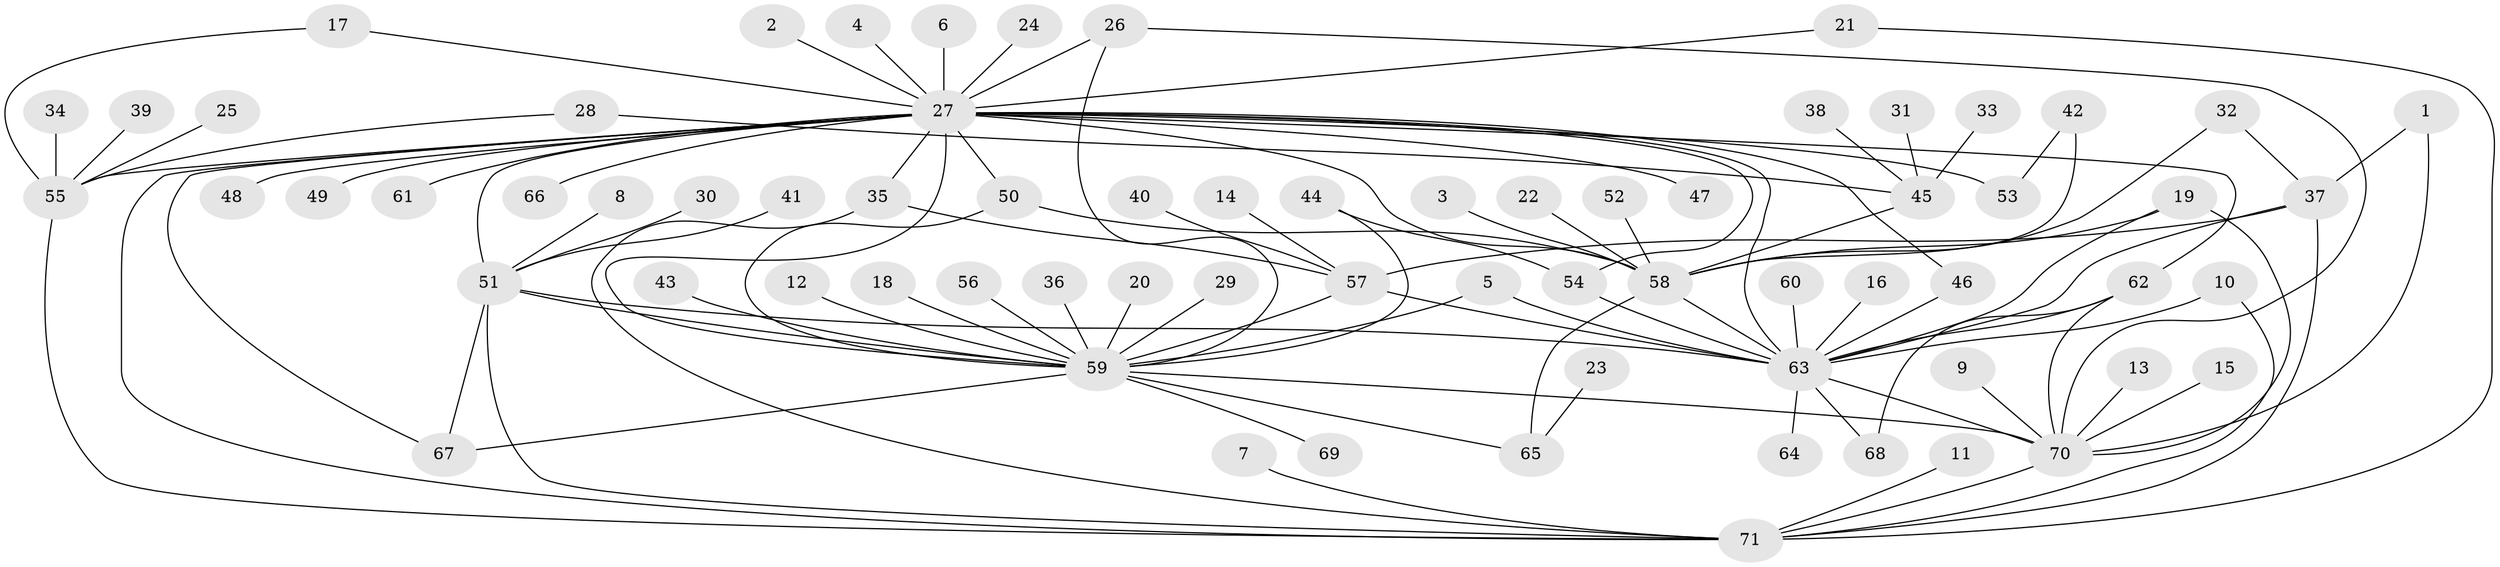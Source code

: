 // original degree distribution, {13: 0.007042253521126761, 20: 0.007042253521126761, 11: 0.007042253521126761, 24: 0.007042253521126761, 2: 0.24647887323943662, 7: 0.007042253521126761, 3: 0.11971830985915492, 10: 0.007042253521126761, 6: 0.007042253521126761, 5: 0.02112676056338028, 8: 0.007042253521126761, 9: 0.014084507042253521, 1: 0.49295774647887325, 19: 0.007042253521126761, 4: 0.04225352112676056}
// Generated by graph-tools (version 1.1) at 2025/49/03/09/25 03:49:48]
// undirected, 71 vertices, 105 edges
graph export_dot {
graph [start="1"]
  node [color=gray90,style=filled];
  1;
  2;
  3;
  4;
  5;
  6;
  7;
  8;
  9;
  10;
  11;
  12;
  13;
  14;
  15;
  16;
  17;
  18;
  19;
  20;
  21;
  22;
  23;
  24;
  25;
  26;
  27;
  28;
  29;
  30;
  31;
  32;
  33;
  34;
  35;
  36;
  37;
  38;
  39;
  40;
  41;
  42;
  43;
  44;
  45;
  46;
  47;
  48;
  49;
  50;
  51;
  52;
  53;
  54;
  55;
  56;
  57;
  58;
  59;
  60;
  61;
  62;
  63;
  64;
  65;
  66;
  67;
  68;
  69;
  70;
  71;
  1 -- 37 [weight=1.0];
  1 -- 70 [weight=1.0];
  2 -- 27 [weight=1.0];
  3 -- 58 [weight=1.0];
  4 -- 27 [weight=1.0];
  5 -- 59 [weight=1.0];
  5 -- 63 [weight=1.0];
  6 -- 27 [weight=1.0];
  7 -- 71 [weight=1.0];
  8 -- 51 [weight=1.0];
  9 -- 70 [weight=1.0];
  10 -- 63 [weight=1.0];
  10 -- 71 [weight=1.0];
  11 -- 71 [weight=1.0];
  12 -- 59 [weight=1.0];
  13 -- 70 [weight=1.0];
  14 -- 57 [weight=1.0];
  15 -- 70 [weight=1.0];
  16 -- 63 [weight=1.0];
  17 -- 27 [weight=1.0];
  17 -- 55 [weight=1.0];
  18 -- 59 [weight=1.0];
  19 -- 58 [weight=1.0];
  19 -- 63 [weight=1.0];
  19 -- 70 [weight=1.0];
  20 -- 59 [weight=1.0];
  21 -- 27 [weight=1.0];
  21 -- 71 [weight=1.0];
  22 -- 58 [weight=1.0];
  23 -- 65 [weight=1.0];
  24 -- 27 [weight=1.0];
  25 -- 55 [weight=1.0];
  26 -- 27 [weight=1.0];
  26 -- 59 [weight=1.0];
  26 -- 70 [weight=1.0];
  27 -- 35 [weight=1.0];
  27 -- 46 [weight=1.0];
  27 -- 47 [weight=1.0];
  27 -- 48 [weight=1.0];
  27 -- 49 [weight=1.0];
  27 -- 50 [weight=1.0];
  27 -- 51 [weight=1.0];
  27 -- 53 [weight=1.0];
  27 -- 54 [weight=1.0];
  27 -- 55 [weight=1.0];
  27 -- 58 [weight=1.0];
  27 -- 59 [weight=1.0];
  27 -- 61 [weight=1.0];
  27 -- 62 [weight=2.0];
  27 -- 63 [weight=1.0];
  27 -- 66 [weight=1.0];
  27 -- 67 [weight=1.0];
  27 -- 71 [weight=1.0];
  28 -- 45 [weight=1.0];
  28 -- 55 [weight=1.0];
  29 -- 59 [weight=1.0];
  30 -- 51 [weight=1.0];
  31 -- 45 [weight=1.0];
  32 -- 37 [weight=1.0];
  32 -- 58 [weight=1.0];
  33 -- 45 [weight=1.0];
  34 -- 55 [weight=1.0];
  35 -- 57 [weight=1.0];
  35 -- 71 [weight=1.0];
  36 -- 59 [weight=1.0];
  37 -- 57 [weight=1.0];
  37 -- 63 [weight=1.0];
  37 -- 71 [weight=1.0];
  38 -- 45 [weight=1.0];
  39 -- 55 [weight=1.0];
  40 -- 57 [weight=1.0];
  41 -- 51 [weight=1.0];
  42 -- 53 [weight=1.0];
  42 -- 58 [weight=1.0];
  43 -- 59 [weight=1.0];
  44 -- 54 [weight=1.0];
  44 -- 59 [weight=1.0];
  45 -- 58 [weight=1.0];
  46 -- 63 [weight=1.0];
  50 -- 58 [weight=1.0];
  50 -- 59 [weight=1.0];
  51 -- 59 [weight=1.0];
  51 -- 63 [weight=1.0];
  51 -- 67 [weight=1.0];
  51 -- 71 [weight=1.0];
  52 -- 58 [weight=1.0];
  54 -- 63 [weight=1.0];
  55 -- 71 [weight=1.0];
  56 -- 59 [weight=1.0];
  57 -- 59 [weight=1.0];
  57 -- 63 [weight=1.0];
  58 -- 63 [weight=1.0];
  58 -- 65 [weight=1.0];
  59 -- 65 [weight=1.0];
  59 -- 67 [weight=1.0];
  59 -- 69 [weight=1.0];
  59 -- 70 [weight=1.0];
  60 -- 63 [weight=1.0];
  62 -- 63 [weight=1.0];
  62 -- 68 [weight=1.0];
  62 -- 70 [weight=1.0];
  63 -- 64 [weight=1.0];
  63 -- 68 [weight=1.0];
  63 -- 70 [weight=1.0];
  70 -- 71 [weight=1.0];
}
